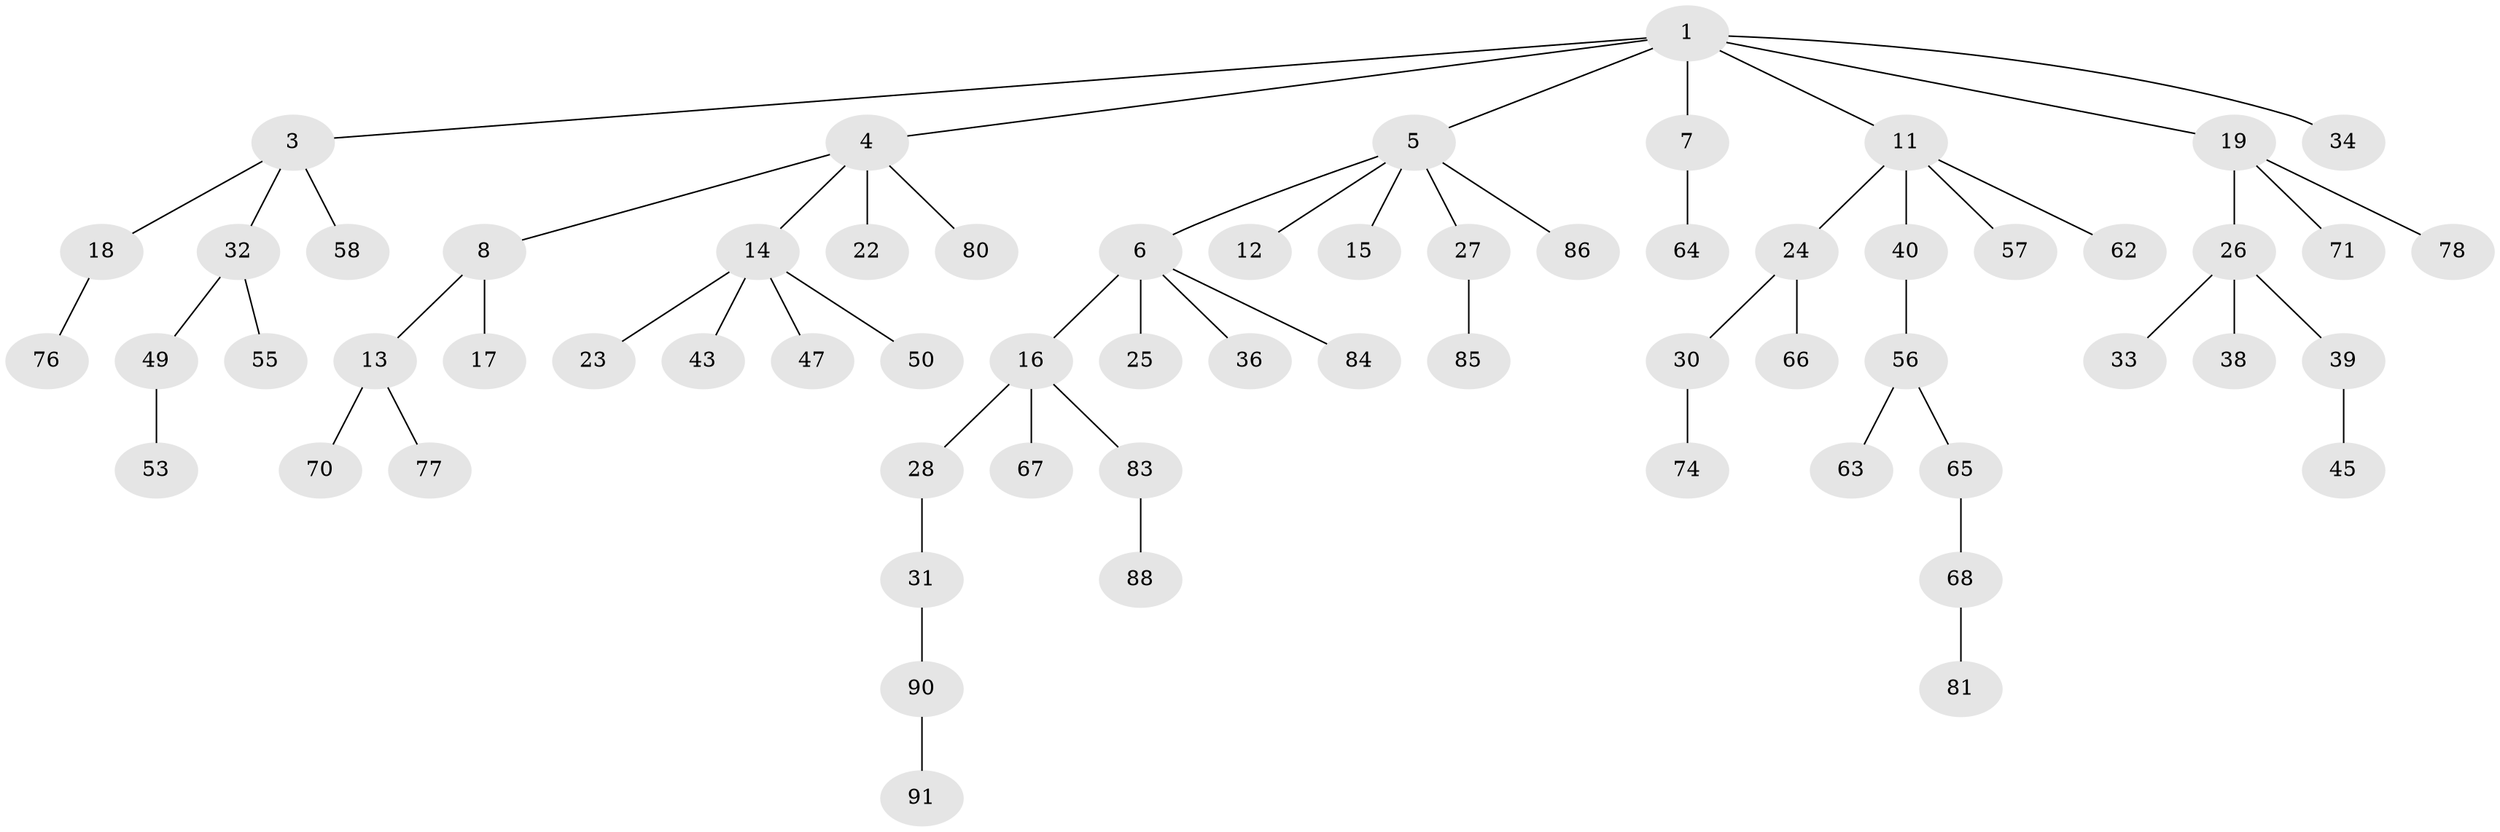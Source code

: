 // Generated by graph-tools (version 1.1) at 2025/52/02/27/25 19:52:12]
// undirected, 64 vertices, 63 edges
graph export_dot {
graph [start="1"]
  node [color=gray90,style=filled];
  1 [super="+2"];
  3 [super="+79"];
  4 [super="+10"];
  5 [super="+9"];
  6 [super="+72"];
  7 [super="+41"];
  8;
  11 [super="+21"];
  12 [super="+35"];
  13 [super="+46"];
  14 [super="+20"];
  15;
  16;
  17 [super="+60"];
  18 [super="+87"];
  19 [super="+44"];
  22;
  23 [super="+42"];
  24;
  25 [super="+92"];
  26 [super="+29"];
  27 [super="+52"];
  28 [super="+69"];
  30 [super="+37"];
  31 [super="+89"];
  32 [super="+48"];
  33;
  34;
  36;
  38;
  39 [super="+75"];
  40;
  43;
  45;
  47 [super="+54"];
  49 [super="+51"];
  50 [super="+59"];
  53;
  55;
  56 [super="+61"];
  57;
  58;
  62;
  63;
  64;
  65;
  66;
  67;
  68 [super="+73"];
  70;
  71 [super="+82"];
  74;
  76;
  77;
  78;
  80;
  81;
  83 [super="+94"];
  84;
  85;
  86;
  88;
  90 [super="+93"];
  91;
  1 -- 19;
  1 -- 34;
  1 -- 3;
  1 -- 4;
  1 -- 5;
  1 -- 7;
  1 -- 11;
  3 -- 18;
  3 -- 32;
  3 -- 58;
  4 -- 8;
  4 -- 22;
  4 -- 80;
  4 -- 14;
  5 -- 6;
  5 -- 12;
  5 -- 27;
  5 -- 86;
  5 -- 15;
  6 -- 16;
  6 -- 25;
  6 -- 36;
  6 -- 84;
  7 -- 64;
  8 -- 13;
  8 -- 17;
  11 -- 57;
  11 -- 62;
  11 -- 24;
  11 -- 40;
  13 -- 77;
  13 -- 70;
  14 -- 23;
  14 -- 43;
  14 -- 47;
  14 -- 50;
  16 -- 28;
  16 -- 67;
  16 -- 83;
  18 -- 76;
  19 -- 26;
  19 -- 78;
  19 -- 71;
  24 -- 30;
  24 -- 66;
  26 -- 33;
  26 -- 39;
  26 -- 38;
  27 -- 85;
  28 -- 31;
  30 -- 74;
  31 -- 90;
  32 -- 49;
  32 -- 55;
  39 -- 45;
  40 -- 56;
  49 -- 53;
  56 -- 65;
  56 -- 63;
  65 -- 68;
  68 -- 81;
  83 -- 88;
  90 -- 91;
}
